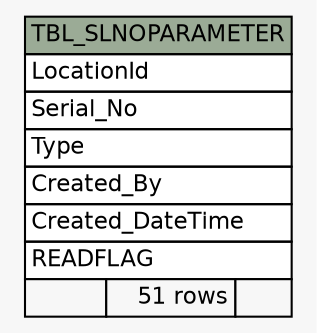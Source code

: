 // dot 2.38.0 on Windows 10 10.0
// SchemaSpy rev 590
digraph "TBL_SLNOPARAMETER" {
  graph [
    rankdir="RL"
    bgcolor="#f7f7f7"
    nodesep="0.18"
    ranksep="0.46"
    fontname="Helvetica"
    fontsize="11"
  ];
  node [
    fontname="Helvetica"
    fontsize="11"
    shape="plaintext"
  ];
  edge [
    arrowsize="0.8"
  ];
  "TBL_SLNOPARAMETER" [
    label=<
    <TABLE BORDER="0" CELLBORDER="1" CELLSPACING="0" BGCOLOR="#ffffff">
      <TR><TD COLSPAN="3" BGCOLOR="#9bab96" ALIGN="CENTER">TBL_SLNOPARAMETER</TD></TR>
      <TR><TD PORT="LocationId" COLSPAN="3" ALIGN="LEFT">LocationId</TD></TR>
      <TR><TD PORT="Serial_No" COLSPAN="3" ALIGN="LEFT">Serial_No</TD></TR>
      <TR><TD PORT="Type" COLSPAN="3" ALIGN="LEFT">Type</TD></TR>
      <TR><TD PORT="Created_By" COLSPAN="3" ALIGN="LEFT">Created_By</TD></TR>
      <TR><TD PORT="Created_DateTime" COLSPAN="3" ALIGN="LEFT">Created_DateTime</TD></TR>
      <TR><TD PORT="READFLAG" COLSPAN="3" ALIGN="LEFT">READFLAG</TD></TR>
      <TR><TD ALIGN="LEFT" BGCOLOR="#f7f7f7">  </TD><TD ALIGN="RIGHT" BGCOLOR="#f7f7f7">51 rows</TD><TD ALIGN="RIGHT" BGCOLOR="#f7f7f7">  </TD></TR>
    </TABLE>>
    URL="tables/TBL_SLNOPARAMETER.html"
    tooltip="TBL_SLNOPARAMETER"
  ];
}
